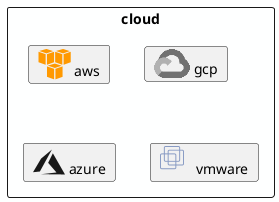 
@startuml
skinparam backgroundcolor #FEFFFF
   
sprite aws <svg width="32" height="32" viewBox="0 0 32 32">
    <path d="M15.63 31.388l-7.135-2.56V18.373l7.135 2.43zm1.3 0l7.135-2.56V18.373l-7.135 2.432zm-7.7-13.8l7.2-2.033 6.696 2.16-6.696 2.273zm-2.092-.8L0 14.22V3.75l7.135 2.43zm1.307 0l7.135-2.56V3.75L8.443 6.192zm-7.7-13.8l7.2-2.043 6.696 2.16-6.696 2.273zm23.052 13.8l-7.135-2.56V3.75l7.135 2.43zm1.3 0l7.135-2.56V3.75l-7.135 2.43zm-7.7-13.8l7.2-2.033 6.696 2.16-6.696 2.273z" fill="#f90" fill-rule="evenodd"></path>
   </svg> 

sprite gcp <svg width="32" height="32" viewBox="0 0 32 32">
      <path d="M 20.363281 10.242188 L 21.390625 10.261719 L 24.175781 7.476562 L 24.308594 6.296875 C 22.101562 4.328125 19.183594 3.128906 15.996094 3.128906 C 10.226562 3.128906 5.355469 7.054688 3.914062 12.375 C 4.21875 12.160156 4.867188 12.320312 4.867188 12.320312 L 10.433594 11.40625 C 10.433594 11.40625 10.71875 10.933594 10.863281 10.957031 C 12.179688 9.511719 14.046875 8.6875 16 8.6875 C 17.648438 8.691406 19.171875 9.273438 20.363281 10.238281 Z M 20.363281 10.242188 "></path>
      <path d="M 28.085938 12.386719 C 27.4375 10 26.105469 7.894531 24.308594 6.296875 L 20.363281 10.238281 C 21.945312 11.515625 22.957031 13.464844 22.957031 15.648438 L 22.957031 16.347656 C 24.875 16.347656 26.433594 17.90625 26.433594 19.824219 C 26.433594 21.742188 24.871094 23.300781 22.957031 23.300781 L 16.003906 23.300781 L 15.308594 24 L 15.308594 28.171875 L 16.003906 28.867188 L 22.957031 28.867188 C 27.949219 28.859375 31.992188 24.816406 32 19.824219 C 31.996094 16.746094 30.449219 14.023438 28.085938 12.386719 Z M 28.085938 12.386719 "></path>
      <path d="M 9.042969 28.871094 L 15.992188 28.871094 L 15.992188 23.300781 L 9.042969 23.300781 C 8.546875 23.300781 8.0625 23.195312 7.613281 22.988281 L 6.609375 23.296875 L 3.824219 26.082031 L 3.578125 27.023438 C 5.148438 28.21875 7.066406 28.867188 9.042969 28.867188 Z M 9.042969 28.871094 "></path>
      <path d="M 9.042969 10.785156 C 4.050781 10.792969 0.0078125 14.835938 0 19.828125 C 0 22.761719 1.40625 25.375 3.582031 27.027344 L 7.613281 22.996094 C 6.367188 22.433594 5.566406 21.195312 5.566406 19.828125 C 5.566406 17.910156 7.128906 16.351562 9.042969 16.351562 C 10.453125 16.351562 11.664062 17.199219 12.210938 18.398438 L 16.246094 14.367188 C 14.589844 12.191406 11.980469 10.785156 9.042969 10.785156 Z M 9.042969 10.785156 "></path>
   </svg> 

sprite azure <svg width="32" height="32" viewBox="0 0 32 32">
    <path d="M19.867 7.282l-4.733 9.533 8.333 9.66L8 28.23l24 .25zm-.934-3.762L8.067 12.613 0 26.223l6.867-.7z"></path>

   </svg> 

sprite vmware <svg width="32" height="32" viewBox="0 0 32 32">
    <path fill="#879AC3" fill-rule="evenodd" d="M5.574 0c-.959 0-1.728.754-1.728 1.68v5.744H1.728C.77 7.424 0 8.18 0 9.104v12.438c0 .926.77 1.68 1.728 1.68H14.58c.96 0 1.753-.754 1.753-1.68v-2.045h5.939c.958 0 1.728-.757 1.728-1.68V5.38c0-.924-.77-1.655-1.728-1.655h-2.118V1.68c0-.926-.771-1.68-1.728-1.68zm0 .95h12.852c.42 0 .755.323.755.73v2.044H9.42c-.957 0-1.753.731-1.753 1.655v2.045H4.82V1.68c0-.407.332-.73.755-.73m3.846 3.7h9.76v9.443a.76.76 0 0 1-.754.755h-2.093V9.103c0-.923-.794-1.68-1.753-1.68h-5.94V5.38c0-.406.36-.73.779-.73m10.734 0h2.118c.42 0 .754.323.754.73v12.437c0 .406-.334.73-.754.73h-5.94v-2.75h2.094c.957 0 1.728-.778 1.728-1.704zM1.728 8.372h2.118v5.72c0 .926.769 1.704 1.728 1.704h2.093v2.02c0 .923.796 1.68 1.753 1.68h5.939v2.045c0 .406-.356.73-.779.73H1.728a.735.735 0 0 1-.754-.73V9.103c0-.405.329-.73.754-.73m3.091 0h2.848v6.475H5.574a.757.757 0 0 1-.755-.755zm3.822 0h5.94c.422 0 .778.325.778.73v5.745H8.641zm0 7.424h6.718v2.75h-5.94c-.419 0-.778-.324-.778-.73z"></path>

   </svg>   
!include <logos/google-cloud>


rectangle cloud {
card "<$aws> aws"
card "<$google-cloud*.7> gcp"
card "<$azure> azure"
card "<$vmware> vmware"
}
@enduml

